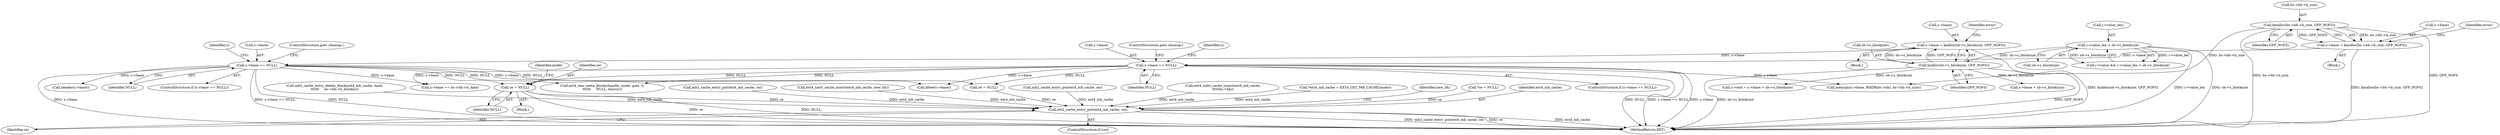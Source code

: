 digraph "0_linux_82939d7999dfc1f1998c4b1c12e2f19edbdff272_3@pointer" {
"1000602" [label="(Call,ce = NULL)"];
"1000393" [label="(Call,s->base == NULL)"];
"1000379" [label="(Call,s->base = kzalloc(sb->s_blocksize, GFP_NOFS))"];
"1000383" [label="(Call,kzalloc(sb->s_blocksize, GFP_NOFS))"];
"1000153" [label="(Call,i->value_len > sb->s_blocksize)"];
"1000315" [label="(Call,s->base == NULL)"];
"1000299" [label="(Call,s->base = kmalloc(bs->bh->b_size, GFP_NOFS))"];
"1000303" [label="(Call,kmalloc(bs->bh->b_size, GFP_NOFS))"];
"1000782" [label="(Call,mb2_cache_entry_put(ext4_mb_cache, ce))"];
"1000154" [label="(Call,i->value_len)"];
"1000379" [label="(Call,s->base = kzalloc(sb->s_blocksize, GFP_NOFS))"];
"1000448" [label="(Call,s->end = s->base + sb->s_blocksize)"];
"1000300" [label="(Call,s->base)"];
"1000315" [label="(Call,s->base == NULL)"];
"1000316" [label="(Call,s->base)"];
"1000309" [label="(Identifier,GFP_NOFS)"];
"1000783" [label="(Identifier,ext4_mb_cache)"];
"1000380" [label="(Call,s->base)"];
"1000401" [label="(Call,header(s->base))"];
"1000321" [label="(Call,memcpy(s->base, BHDR(bs->bh), bs->bh->b_size))"];
"1000208" [label="(Call,mb2_cache_entry_delete_block(ext4_mb_cache, hash,\n\t\t\t\t\t\t     bs->bh->b_blocknr))"];
"1000387" [label="(Identifier,GFP_NOFS)"];
"1000603" [label="(Identifier,ce)"];
"1000149" [label="(Call,i->value && i->value_len > sb->s_blocksize)"];
"1000275" [label="(Block,)"];
"1000657" [label="(Call,ext4_new_meta_blocks(handle, inode, goal, 0,\n\t\t\t\t\t\t     NULL, &error))"];
"1000320" [label="(ControlStructure,goto cleanup;)"];
"1000599" [label="(Call,mb2_cache_entry_put(ext4_mb_cache, ce))"];
"1000394" [label="(Call,s->base)"];
"1000604" [label="(Identifier,NULL)"];
"1000398" [label="(ControlStructure,goto cleanup;)"];
"1000397" [label="(Identifier,NULL)"];
"1000311" [label="(Identifier,error)"];
"1000737" [label="(Call,ext4_xattr_cache_insert(ext4_mb_cache, new_bh))"];
"1000389" [label="(Identifier,error)"];
"1000793" [label="(Call,s->base == bs->bh->b_data)"];
"1000323" [label="(Identifier,s)"];
"1000825" [label="(MethodReturn,RET)"];
"1000782" [label="(Call,mb2_cache_entry_put(ext4_mb_cache, ce))"];
"1000560" [label="(Call,mb2_cache_entry_put(ext4_mb_cache, ce))"];
"1000563" [label="(Call,ce = NULL)"];
"1000378" [label="(Block,)"];
"1000299" [label="(Call,s->base = kmalloc(bs->bh->b_size, GFP_NOFS))"];
"1000383" [label="(Call,kzalloc(sb->s_blocksize, GFP_NOFS))"];
"1000244" [label="(Call,ext4_xattr_cache_insert(ext4_mb_cache,\n\t\t\t\t\tbs->bh))"];
"1000602" [label="(Call,ce = NULL)"];
"1000153" [label="(Call,i->value_len > sb->s_blocksize)"];
"1000144" [label="(Call,*ext4_mb_cache = EXT4_GET_MB_CACHE(inode))"];
"1000802" [label="(Call,kfree(s->base))"];
"1000784" [label="(Identifier,ce)"];
"1000752" [label="(Identifier,inode)"];
"1000392" [label="(ControlStructure,if (s->base == NULL))"];
"1000507" [label="(Block,)"];
"1000384" [label="(Call,sb->s_blocksize)"];
"1000319" [label="(Identifier,NULL)"];
"1000786" [label="(Identifier,new_bh)"];
"1000393" [label="(Call,s->base == NULL)"];
"1000303" [label="(Call,kmalloc(bs->bh->b_size, GFP_NOFS))"];
"1000304" [label="(Call,bs->bh->b_size)"];
"1000136" [label="(Call,*ce = NULL)"];
"1000157" [label="(Call,sb->s_blocksize)"];
"1000780" [label="(ControlStructure,if (ce))"];
"1000314" [label="(ControlStructure,if (s->base == NULL))"];
"1000452" [label="(Call,s->base + sb->s_blocksize)"];
"1000403" [label="(Identifier,s)"];
"1000602" -> "1000507"  [label="AST: "];
"1000602" -> "1000604"  [label="CFG: "];
"1000603" -> "1000602"  [label="AST: "];
"1000604" -> "1000602"  [label="AST: "];
"1000752" -> "1000602"  [label="CFG: "];
"1000602" -> "1000825"  [label="DDG: NULL"];
"1000602" -> "1000825"  [label="DDG: ce"];
"1000393" -> "1000602"  [label="DDG: NULL"];
"1000315" -> "1000602"  [label="DDG: NULL"];
"1000602" -> "1000782"  [label="DDG: ce"];
"1000393" -> "1000392"  [label="AST: "];
"1000393" -> "1000397"  [label="CFG: "];
"1000394" -> "1000393"  [label="AST: "];
"1000397" -> "1000393"  [label="AST: "];
"1000398" -> "1000393"  [label="CFG: "];
"1000403" -> "1000393"  [label="CFG: "];
"1000393" -> "1000825"  [label="DDG: NULL"];
"1000393" -> "1000825"  [label="DDG: s->base"];
"1000393" -> "1000825"  [label="DDG: s->base == NULL"];
"1000379" -> "1000393"  [label="DDG: s->base"];
"1000393" -> "1000401"  [label="DDG: s->base"];
"1000393" -> "1000563"  [label="DDG: NULL"];
"1000393" -> "1000657"  [label="DDG: NULL"];
"1000393" -> "1000793"  [label="DDG: s->base"];
"1000393" -> "1000802"  [label="DDG: s->base"];
"1000379" -> "1000378"  [label="AST: "];
"1000379" -> "1000383"  [label="CFG: "];
"1000380" -> "1000379"  [label="AST: "];
"1000383" -> "1000379"  [label="AST: "];
"1000389" -> "1000379"  [label="CFG: "];
"1000379" -> "1000825"  [label="DDG: kzalloc(sb->s_blocksize, GFP_NOFS)"];
"1000383" -> "1000379"  [label="DDG: sb->s_blocksize"];
"1000383" -> "1000379"  [label="DDG: GFP_NOFS"];
"1000383" -> "1000387"  [label="CFG: "];
"1000384" -> "1000383"  [label="AST: "];
"1000387" -> "1000383"  [label="AST: "];
"1000383" -> "1000825"  [label="DDG: sb->s_blocksize"];
"1000383" -> "1000825"  [label="DDG: GFP_NOFS"];
"1000153" -> "1000383"  [label="DDG: sb->s_blocksize"];
"1000383" -> "1000448"  [label="DDG: sb->s_blocksize"];
"1000383" -> "1000452"  [label="DDG: sb->s_blocksize"];
"1000153" -> "1000149"  [label="AST: "];
"1000153" -> "1000157"  [label="CFG: "];
"1000154" -> "1000153"  [label="AST: "];
"1000157" -> "1000153"  [label="AST: "];
"1000149" -> "1000153"  [label="CFG: "];
"1000153" -> "1000825"  [label="DDG: sb->s_blocksize"];
"1000153" -> "1000825"  [label="DDG: i->value_len"];
"1000153" -> "1000149"  [label="DDG: i->value_len"];
"1000153" -> "1000149"  [label="DDG: sb->s_blocksize"];
"1000315" -> "1000314"  [label="AST: "];
"1000315" -> "1000319"  [label="CFG: "];
"1000316" -> "1000315"  [label="AST: "];
"1000319" -> "1000315"  [label="AST: "];
"1000320" -> "1000315"  [label="CFG: "];
"1000323" -> "1000315"  [label="CFG: "];
"1000315" -> "1000825"  [label="DDG: s->base == NULL"];
"1000315" -> "1000825"  [label="DDG: s->base"];
"1000315" -> "1000825"  [label="DDG: NULL"];
"1000299" -> "1000315"  [label="DDG: s->base"];
"1000315" -> "1000321"  [label="DDG: s->base"];
"1000315" -> "1000563"  [label="DDG: NULL"];
"1000315" -> "1000657"  [label="DDG: NULL"];
"1000315" -> "1000793"  [label="DDG: s->base"];
"1000315" -> "1000802"  [label="DDG: s->base"];
"1000299" -> "1000275"  [label="AST: "];
"1000299" -> "1000303"  [label="CFG: "];
"1000300" -> "1000299"  [label="AST: "];
"1000303" -> "1000299"  [label="AST: "];
"1000311" -> "1000299"  [label="CFG: "];
"1000299" -> "1000825"  [label="DDG: kmalloc(bs->bh->b_size, GFP_NOFS)"];
"1000303" -> "1000299"  [label="DDG: bs->bh->b_size"];
"1000303" -> "1000299"  [label="DDG: GFP_NOFS"];
"1000303" -> "1000309"  [label="CFG: "];
"1000304" -> "1000303"  [label="AST: "];
"1000309" -> "1000303"  [label="AST: "];
"1000303" -> "1000825"  [label="DDG: GFP_NOFS"];
"1000303" -> "1000825"  [label="DDG: bs->bh->b_size"];
"1000303" -> "1000321"  [label="DDG: bs->bh->b_size"];
"1000782" -> "1000780"  [label="AST: "];
"1000782" -> "1000784"  [label="CFG: "];
"1000783" -> "1000782"  [label="AST: "];
"1000784" -> "1000782"  [label="AST: "];
"1000786" -> "1000782"  [label="CFG: "];
"1000782" -> "1000825"  [label="DDG: ext4_mb_cache"];
"1000782" -> "1000825"  [label="DDG: mb2_cache_entry_put(ext4_mb_cache, ce)"];
"1000782" -> "1000825"  [label="DDG: ce"];
"1000208" -> "1000782"  [label="DDG: ext4_mb_cache"];
"1000599" -> "1000782"  [label="DDG: ext4_mb_cache"];
"1000737" -> "1000782"  [label="DDG: ext4_mb_cache"];
"1000144" -> "1000782"  [label="DDG: ext4_mb_cache"];
"1000244" -> "1000782"  [label="DDG: ext4_mb_cache"];
"1000560" -> "1000782"  [label="DDG: ext4_mb_cache"];
"1000563" -> "1000782"  [label="DDG: ce"];
"1000136" -> "1000782"  [label="DDG: ce"];
}
